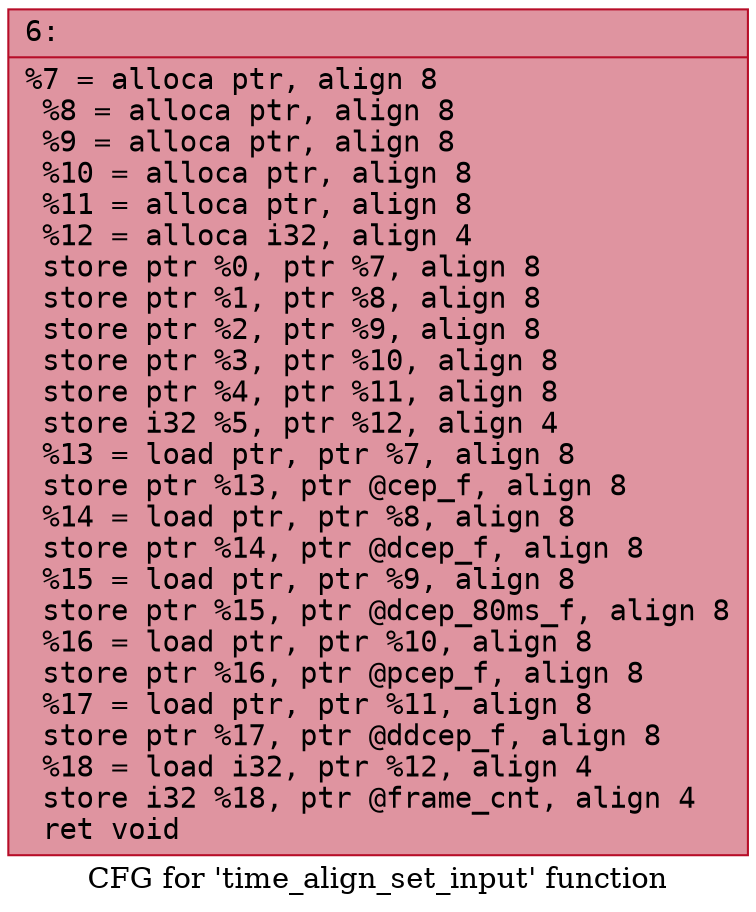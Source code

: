 digraph "CFG for 'time_align_set_input' function" {
	label="CFG for 'time_align_set_input' function";

	Node0x600000d23390 [shape=record,color="#b70d28ff", style=filled, fillcolor="#b70d2870" fontname="Courier",label="{6:\l|  %7 = alloca ptr, align 8\l  %8 = alloca ptr, align 8\l  %9 = alloca ptr, align 8\l  %10 = alloca ptr, align 8\l  %11 = alloca ptr, align 8\l  %12 = alloca i32, align 4\l  store ptr %0, ptr %7, align 8\l  store ptr %1, ptr %8, align 8\l  store ptr %2, ptr %9, align 8\l  store ptr %3, ptr %10, align 8\l  store ptr %4, ptr %11, align 8\l  store i32 %5, ptr %12, align 4\l  %13 = load ptr, ptr %7, align 8\l  store ptr %13, ptr @cep_f, align 8\l  %14 = load ptr, ptr %8, align 8\l  store ptr %14, ptr @dcep_f, align 8\l  %15 = load ptr, ptr %9, align 8\l  store ptr %15, ptr @dcep_80ms_f, align 8\l  %16 = load ptr, ptr %10, align 8\l  store ptr %16, ptr @pcep_f, align 8\l  %17 = load ptr, ptr %11, align 8\l  store ptr %17, ptr @ddcep_f, align 8\l  %18 = load i32, ptr %12, align 4\l  store i32 %18, ptr @frame_cnt, align 4\l  ret void\l}"];
}
